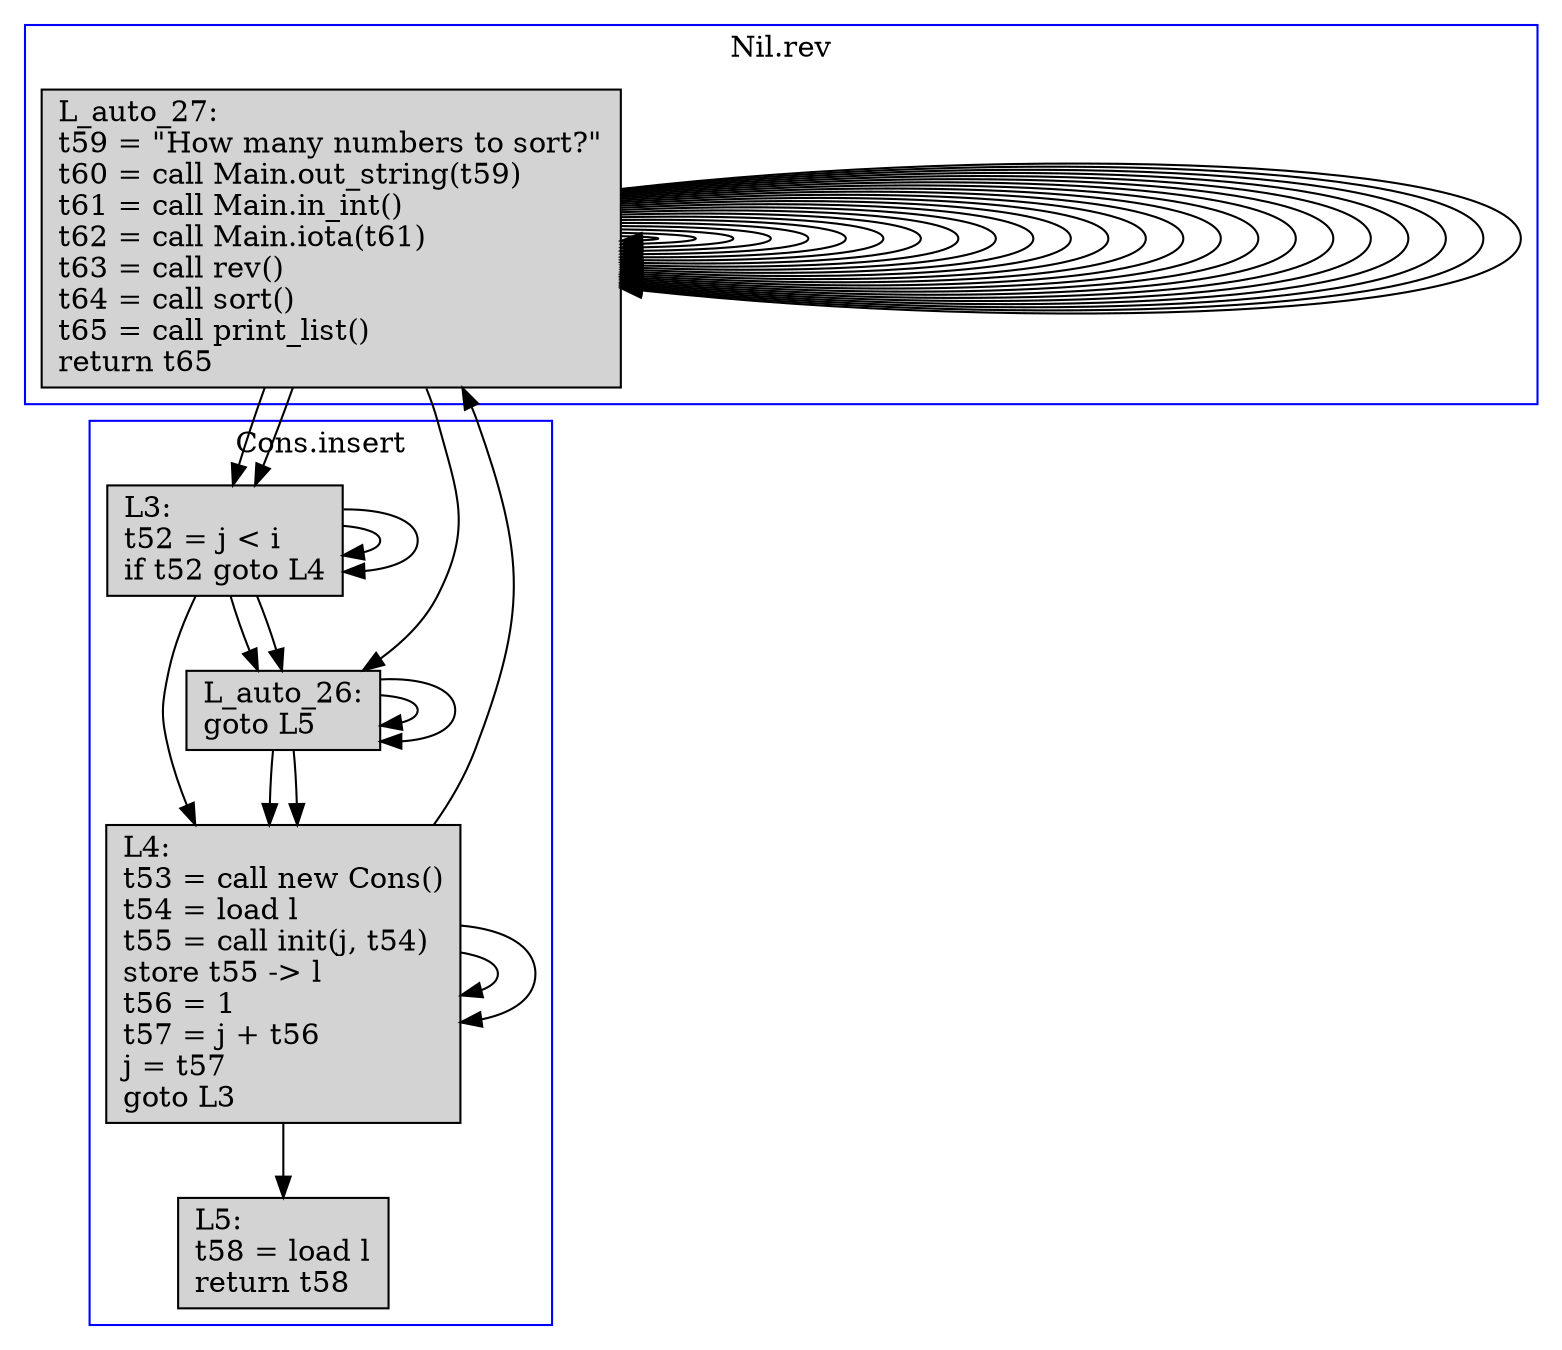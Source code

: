 digraph CFG {
    node [shape=box, style=filled, fillcolor=lightgrey];
    subgraph "cluster_Nil_rev" {
        label="Nil.rev";
        color=blue;
    node0 [label="L_auto_0:\lreturn self\l"];
    }
    subgraph "cluster_Nil_print_list" {
        label="Nil.print_list";
        color=blue;
    node0 [label="L_auto_1:\lt49 = true\lreturn t49\l"];
    node0 -> node0;
    }
    subgraph "cluster_Nil_rcons" {
        label="Nil.rcons";
        color=blue;
    node0 [label="L_auto_2:\lparam i\lt47 = call new Cons()\lt48 = call init(i, self)\lreturn t48\l"];
    node0 -> node0;
    }
    subgraph "cluster_Nil_insert" {
        label="Nil.insert";
        color=blue;
    node0 [label="L_auto_3:\lparam i\lt46 = call Nil.rcons(i)\lreturn t46\l"];
    node0 -> node0;
    }
    subgraph "cluster_Nil_isNil" {
        label="Nil.isNil";
        color=blue;
    node0 [label="L_auto_4:\lt45 = true\lreturn t45\l"];
    node0 -> node0;
    }
    subgraph "cluster_Nil_sort" {
        label="Nil.sort";
        color=blue;
    node0 [label="L_auto_5:\lreturn self\l"];
    }
    subgraph "cluster_Cons_cdr" {
        label="Cons.cdr";
        color=blue;
    node0 [label="L_auto_6:\lt15 = load xcdr\lreturn t15\l"];
    node0 -> node0;
    }
    subgraph "cluster_Cons_init" {
        label="Cons.init";
        color=blue;
    node0 [label="L_auto_7:\lparam hd\lparam tl\lstore hd -> xcar\lstore tl -> xcdr\lreturn self\l"];
    node0 -> node0;
    }
    subgraph "cluster_Cons_rev" {
        label="Cons.rev";
        color=blue;
    node0 [label="L_auto_8:\lt16 = load xcdr\lt17 = call rev()\lt18 = load xcar\lt19 = call rcons(t18)\lreturn t19\l"];
    node0 -> node0;
    }
    subgraph "cluster_Cons_print_list" {
        label="Cons.print_list";
        color=blue;
    node0 [label="L_auto_9:\lt39 = load xcar\lt40 = call Cons.out_int(t39)\lt41 = \"\n\"\lt42 = call Cons.out_string(t41)\lt43 = load xcdr\lt44 = call print_list()\lreturn t44\l"];
    node0 -> node0;
    }
    subgraph "cluster_Cons_car" {
        label="Cons.car";
        color=blue;
    node0 [label="L_auto_10:\lt14 = load xcar\lreturn t14\l"];
    node0 -> node0;
    }
    subgraph "cluster_Cons_rcons" {
        label="Cons.rcons";
        color=blue;
    node0 [label="L_auto_11:\lparam i\lt34 = call new Cons()\lt35 = load xcar\lt36 = load xcdr\lt37 = call rcons(i)\lt38 = call init(t35, t37)\lreturn t38\l"];
    node0 -> node0;
    }
    subgraph "cluster_Cons_insert" {
        label="Cons.insert";
        color=blue;
    node0 [label="L_auto_12:\lparam i\lt24 = load xcar\lt25 = i < t24\lif t25 goto L0\l"];
    node1 [label="L_auto_13:\lgoto L1\l"];
    node2 [label="L0:\lt26 = call new Cons()\lt27 = call init(i, self)\lt28 = t27\lgoto L2\l"];
    node3 [label="L1:\lt29 = call new Cons()\lt30 = load xcar\lt31 = load xcdr\lt32 = call insert(i)\lt33 = call init(t30, t32)\lt28 = t33\l"];
    node4 [label="L2:\lreturn t28\l"];
    node0 -> node0;
    node0 -> node1;
    node0 -> node2;
    node1 -> node1;
    node1 -> node2;
    node2 -> node2;
    node2 -> node3;
    node3 -> node3;
    }
    subgraph "cluster_Cons_isNil" {
        label="Cons.isNil";
        color=blue;
    node0 [label="L_auto_14:\lt13 = false\lreturn t13\l"];
    node0 -> node0;
    }
    subgraph "cluster_Cons_sort" {
        label="Cons.sort";
        color=blue;
    node0 [label="L_auto_15:\lt20 = load xcdr\lt21 = call sort()\lt22 = load xcar\lt23 = call insert(t22)\lreturn t23\l"];
    node0 -> node0;
    }
    subgraph "cluster_List_cdr" {
        label="List.cdr";
        color=blue;
    node0 [label="L_auto_16:\lt6 = call List.abort()\lt7 = call new List()\lreturn t7\l"];
    node0 -> node0;
    }
    subgraph "cluster_List_rev" {
        label="List.rev";
        color=blue;
    node0 [label="L_auto_17:\lt8 = call List.cdr()\lreturn t8\l"];
    node0 -> node0;
    }
    subgraph "cluster_List_print_list" {
        label="List.print_list";
        color=blue;
    node0 [label="L_auto_18:\lt12 = call List.abort()\lreturn t12\l"];
    node0 -> node0;
    }
    subgraph "cluster_List_car" {
        label="List.car";
        color=blue;
    node0 [label="L_auto_19:\lt4 = call List.abort()\lt5 = call new Int()\lreturn t5\l"];
    node0 -> node0;
    }
    subgraph "cluster_List_rcons" {
        label="List.rcons";
        color=blue;
    node0 [label="L_auto_20:\lparam i\lt11 = call List.cdr()\lreturn t11\l"];
    node0 -> node0;
    }
    subgraph "cluster_List_insert" {
        label="List.insert";
        color=blue;
    node0 [label="L_auto_21:\lparam i\lt10 = call List.cdr()\lreturn t10\l"];
    node0 -> node0;
    }
    subgraph "cluster_List_isNil" {
        label="List.isNil";
        color=blue;
    node0 [label="L_auto_22:\lt0 = call List.abort()\lt1 = true\lreturn t1\l"];
    node0 -> node0;
    }
    subgraph "cluster_List_sort" {
        label="List.sort";
        color=blue;
    node0 [label="L_auto_23:\lt9 = call List.cdr()\lreturn t9\l"];
    node0 -> node0;
    }
    subgraph "cluster_List_cons" {
        label="List.cons";
        color=blue;
    node0 [label="L_auto_24:\lparam hd\lt2 = call new Cons()\lnew_cell = t2\lt3 = call init(hd, self)\lreturn t3\l"];
    node0 -> node0;
    }
    subgraph "cluster_Main_iota" {
        label="Main.iota";
        color=blue;
    node0 [label="L_auto_25:\lparam i\lt50 = call new Nil()\lstore t50 -> l\lt51 = 0\lj = t51\l"];
    node1 [label="L3:\lt52 = j < i\lif t52 goto L4\l"];
    node2 [label="L_auto_26:\lgoto L5\l"];
    node3 [label="L4:\lt53 = call new Cons()\lt54 = load l\lt55 = call init(j, t54)\lstore t55 -> l\lt56 = 1\lt57 = j + t56\lj = t57\lgoto L3\l"];
    node4 [label="L5:\lt58 = load l\lreturn t58\l"];
    node0 -> node0;
    node0 -> node1;
    node1 -> node1;
    node1 -> node2;
    node1 -> node3;
    node2 -> node2;
    node2 -> node3;
    node3 -> node3;
    node3 -> node0;
    node3 -> node4;
    }
    subgraph "cluster_Main_main" {
        label="Main.main";
        color=blue;
    node0 [label="L_auto_27:\lt59 = \"How many numbers to sort?\"\lt60 = call Main.out_string(t59)\lt61 = call Main.in_int()\lt62 = call Main.iota(t61)\lt63 = call rev()\lt64 = call sort()\lt65 = call print_list()\lreturn t65\l"];
    node0 -> node0;
    }
}

